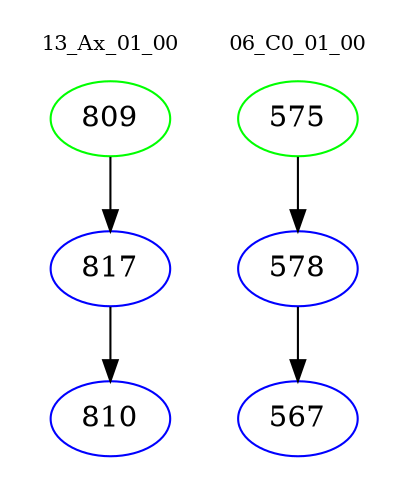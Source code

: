 digraph{
subgraph cluster_0 {
color = white
label = "13_Ax_01_00";
fontsize=10;
T0_809 [label="809", color="green"]
T0_809 -> T0_817 [color="black"]
T0_817 [label="817", color="blue"]
T0_817 -> T0_810 [color="black"]
T0_810 [label="810", color="blue"]
}
subgraph cluster_1 {
color = white
label = "06_C0_01_00";
fontsize=10;
T1_575 [label="575", color="green"]
T1_575 -> T1_578 [color="black"]
T1_578 [label="578", color="blue"]
T1_578 -> T1_567 [color="black"]
T1_567 [label="567", color="blue"]
}
}
